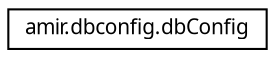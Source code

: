 digraph "Graphical Class Hierarchy"
{
 // LATEX_PDF_SIZE
  edge [fontname="FreeSans.ttf",fontsize="10",labelfontname="FreeSans.ttf",labelfontsize="10"];
  node [fontname="FreeSans.ttf",fontsize="10",shape=record];
  rankdir="LR";
  Node0 [label="amir.dbconfig.dbConfig",height=0.2,width=0.4,color="black", fillcolor="white", style="filled",URL="$classamir_1_1dbconfig_1_1db_config.html",tooltip=" "];
}
